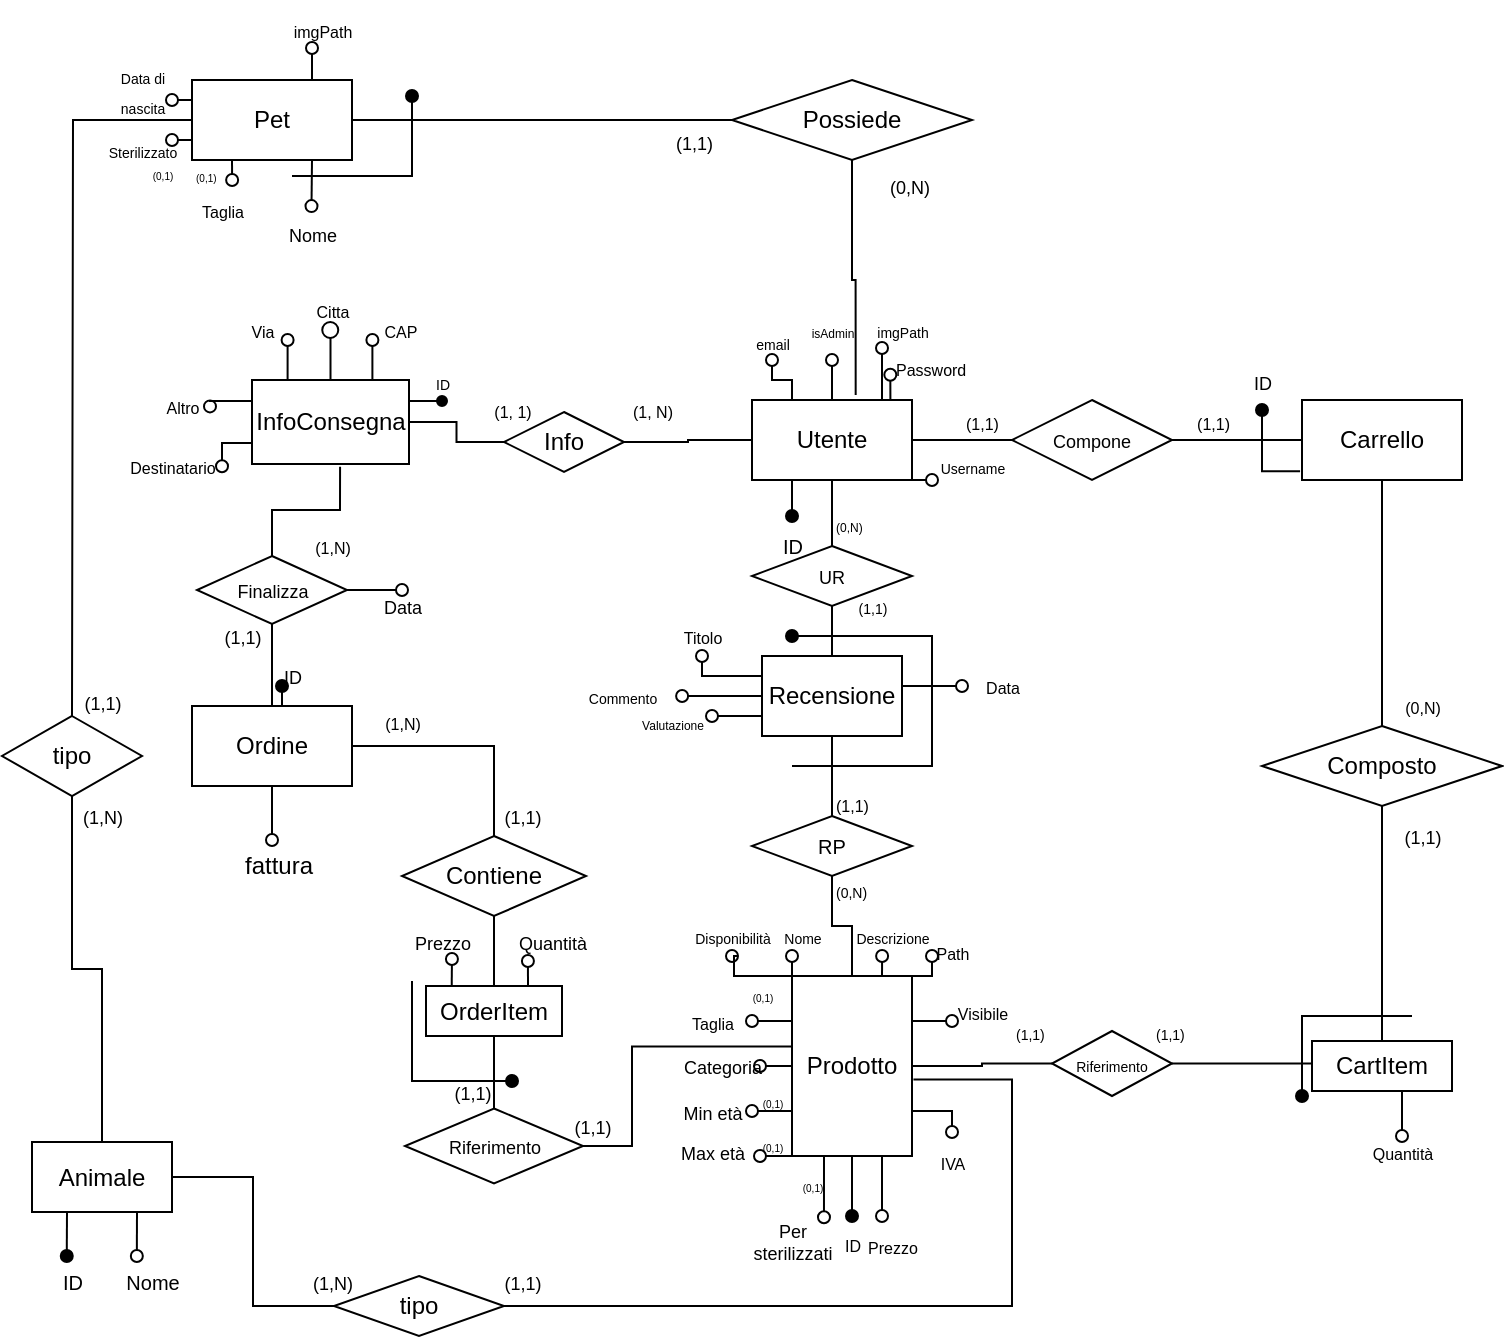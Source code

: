 <mxfile version="24.5.4" type="device">
  <diagram name="Pagina-1" id="nWDw0S2ICuR4OczdVEyi">
    <mxGraphModel dx="819" dy="454" grid="1" gridSize="10" guides="1" tooltips="1" connect="1" arrows="1" fold="1" page="1" pageScale="1" pageWidth="827" pageHeight="1169" math="0" shadow="0">
      <root>
        <mxCell id="0" />
        <mxCell id="1" parent="0" />
        <mxCell id="v8D_jbdJpXpKLo5C9jEz-1" style="edgeStyle=orthogonalEdgeStyle;rounded=0;orthogonalLoop=1;jettySize=auto;html=1;exitX=0.25;exitY=1;exitDx=0;exitDy=0;endArrow=oval;endFill=1;" parent="1" source="LSVWAHJbNo_uzlFZOcrg-1" edge="1">
          <mxGeometry relative="1" as="geometry">
            <mxPoint x="415" y="258" as="targetPoint" />
          </mxGeometry>
        </mxCell>
        <mxCell id="v8D_jbdJpXpKLo5C9jEz-3" style="edgeStyle=orthogonalEdgeStyle;rounded=0;orthogonalLoop=1;jettySize=auto;html=1;exitX=0.75;exitY=0;exitDx=0;exitDy=0;endArrow=oval;endFill=0;entryX=-0.014;entryY=0.578;entryDx=0;entryDy=0;entryPerimeter=0;" parent="1" source="LSVWAHJbNo_uzlFZOcrg-1" edge="1">
          <mxGeometry relative="1" as="geometry">
            <mxPoint x="464.16" y="187.34" as="targetPoint" />
          </mxGeometry>
        </mxCell>
        <mxCell id="v8D_jbdJpXpKLo5C9jEz-8" style="edgeStyle=orthogonalEdgeStyle;rounded=0;orthogonalLoop=1;jettySize=auto;html=1;exitX=0.25;exitY=0;exitDx=0;exitDy=0;endArrow=oval;endFill=0;" parent="1" source="LSVWAHJbNo_uzlFZOcrg-1" target="v8D_jbdJpXpKLo5C9jEz-9" edge="1">
          <mxGeometry relative="1" as="geometry">
            <mxPoint x="415" y="190" as="targetPoint" />
            <Array as="points">
              <mxPoint x="415" y="190" />
              <mxPoint x="405" y="190" />
            </Array>
          </mxGeometry>
        </mxCell>
        <mxCell id="v8D_jbdJpXpKLo5C9jEz-10" style="edgeStyle=orthogonalEdgeStyle;rounded=0;orthogonalLoop=1;jettySize=auto;html=1;exitX=1;exitY=0.75;exitDx=0;exitDy=0;endArrow=oval;endFill=0;" parent="1" source="LSVWAHJbNo_uzlFZOcrg-1" edge="1">
          <mxGeometry relative="1" as="geometry">
            <mxPoint x="485" y="240" as="targetPoint" />
            <Array as="points">
              <mxPoint x="485" y="240" />
              <mxPoint x="485" y="240" />
            </Array>
          </mxGeometry>
        </mxCell>
        <mxCell id="T9DS_cHOEE58H93hngrO-1" style="edgeStyle=orthogonalEdgeStyle;rounded=0;orthogonalLoop=1;jettySize=auto;html=1;endArrow=oval;endFill=0;" parent="1" source="LSVWAHJbNo_uzlFZOcrg-1" edge="1">
          <mxGeometry relative="1" as="geometry">
            <mxPoint x="435" y="180" as="targetPoint" />
          </mxGeometry>
        </mxCell>
        <mxCell id="T9DS_cHOEE58H93hngrO-50" style="edgeStyle=orthogonalEdgeStyle;rounded=0;orthogonalLoop=1;jettySize=auto;html=1;exitX=0.75;exitY=0;exitDx=0;exitDy=0;endArrow=circle;endFill=0;endSize=2;" parent="1" source="LSVWAHJbNo_uzlFZOcrg-1" edge="1">
          <mxGeometry relative="1" as="geometry">
            <mxPoint x="460" y="170" as="targetPoint" />
            <mxPoint x="460" y="180" as="sourcePoint" />
          </mxGeometry>
        </mxCell>
        <mxCell id="Cgu9ZG7k7ZKk-AHkz6hC-9" style="edgeStyle=orthogonalEdgeStyle;rounded=0;orthogonalLoop=1;jettySize=auto;html=1;entryX=0.5;entryY=0;entryDx=0;entryDy=0;endArrow=none;endFill=0;" parent="1" source="LSVWAHJbNo_uzlFZOcrg-1" target="Cgu9ZG7k7ZKk-AHkz6hC-7" edge="1">
          <mxGeometry relative="1" as="geometry" />
        </mxCell>
        <mxCell id="LSVWAHJbNo_uzlFZOcrg-1" value="Utente" style="whiteSpace=wrap;html=1;align=center;" parent="1" vertex="1">
          <mxGeometry x="395" y="200" width="80" height="40" as="geometry" />
        </mxCell>
        <mxCell id="LSVWAHJbNo_uzlFZOcrg-3" value="" style="edgeStyle=orthogonalEdgeStyle;rounded=0;orthogonalLoop=1;jettySize=auto;html=1;endArrow=none;endFill=0;" parent="1" source="LSVWAHJbNo_uzlFZOcrg-2" target="LSVWAHJbNo_uzlFZOcrg-1" edge="1">
          <mxGeometry relative="1" as="geometry" />
        </mxCell>
        <mxCell id="LSVWAHJbNo_uzlFZOcrg-5" value="" style="edgeStyle=orthogonalEdgeStyle;rounded=0;orthogonalLoop=1;jettySize=auto;html=1;endArrow=none;endFill=0;" parent="1" source="LSVWAHJbNo_uzlFZOcrg-2" target="LSVWAHJbNo_uzlFZOcrg-4" edge="1">
          <mxGeometry relative="1" as="geometry" />
        </mxCell>
        <mxCell id="LSVWAHJbNo_uzlFZOcrg-2" value="&lt;font style=&quot;font-size: 9px;&quot;&gt;Compone&lt;/font&gt;" style="shape=rhombus;perimeter=rhombusPerimeter;whiteSpace=wrap;html=1;align=center;" parent="1" vertex="1">
          <mxGeometry x="525" y="200" width="80" height="40" as="geometry" />
        </mxCell>
        <mxCell id="v8D_jbdJpXpKLo5C9jEz-53" style="edgeStyle=orthogonalEdgeStyle;rounded=0;orthogonalLoop=1;jettySize=auto;html=1;endArrow=oval;endFill=1;exitX=-0.012;exitY=0.89;exitDx=0;exitDy=0;exitPerimeter=0;" parent="1" source="LSVWAHJbNo_uzlFZOcrg-4" edge="1">
          <mxGeometry relative="1" as="geometry">
            <mxPoint x="650" y="205" as="targetPoint" />
            <mxPoint x="650" y="235" as="sourcePoint" />
          </mxGeometry>
        </mxCell>
        <mxCell id="LSVWAHJbNo_uzlFZOcrg-4" value="Carrello" style="whiteSpace=wrap;html=1;align=center;" parent="1" vertex="1">
          <mxGeometry x="670" y="200" width="80" height="40" as="geometry" />
        </mxCell>
        <mxCell id="LSVWAHJbNo_uzlFZOcrg-15" value="" style="edgeStyle=orthogonalEdgeStyle;rounded=0;orthogonalLoop=1;jettySize=auto;html=1;endArrow=none;endFill=0;" parent="1" source="LSVWAHJbNo_uzlFZOcrg-12" target="LSVWAHJbNo_uzlFZOcrg-13" edge="1">
          <mxGeometry relative="1" as="geometry" />
        </mxCell>
        <mxCell id="v8D_jbdJpXpKLo5C9jEz-12" style="edgeStyle=orthogonalEdgeStyle;rounded=0;orthogonalLoop=1;jettySize=auto;html=1;exitX=0.75;exitY=1;exitDx=0;exitDy=0;endArrow=oval;endFill=0;entryX=0.495;entryY=0.035;entryDx=0;entryDy=0;entryPerimeter=0;" parent="1" source="LSVWAHJbNo_uzlFZOcrg-12" target="v8D_jbdJpXpKLo5C9jEz-13" edge="1">
          <mxGeometry relative="1" as="geometry">
            <mxPoint x="175.077" y="220.0" as="targetPoint" />
          </mxGeometry>
        </mxCell>
        <mxCell id="v8D_jbdJpXpKLo5C9jEz-16" style="edgeStyle=orthogonalEdgeStyle;rounded=0;orthogonalLoop=1;jettySize=auto;html=1;exitX=0.25;exitY=1;exitDx=0;exitDy=0;endArrow=oval;endFill=0;" parent="1" source="LSVWAHJbNo_uzlFZOcrg-12" edge="1">
          <mxGeometry relative="1" as="geometry">
            <mxPoint x="135.065" y="90" as="targetPoint" />
          </mxGeometry>
        </mxCell>
        <mxCell id="v8D_jbdJpXpKLo5C9jEz-32" style="edgeStyle=orthogonalEdgeStyle;rounded=0;orthogonalLoop=1;jettySize=auto;html=1;exitX=0;exitY=0.25;exitDx=0;exitDy=0;endArrow=oval;endFill=0;" parent="1" source="LSVWAHJbNo_uzlFZOcrg-12" edge="1">
          <mxGeometry relative="1" as="geometry">
            <mxPoint x="105" y="50.077" as="targetPoint" />
          </mxGeometry>
        </mxCell>
        <mxCell id="v8D_jbdJpXpKLo5C9jEz-34" style="edgeStyle=orthogonalEdgeStyle;rounded=0;orthogonalLoop=1;jettySize=auto;html=1;exitX=0;exitY=0.75;exitDx=0;exitDy=0;endArrow=oval;endFill=0;" parent="1" source="LSVWAHJbNo_uzlFZOcrg-12" edge="1">
          <mxGeometry relative="1" as="geometry">
            <mxPoint x="105" y="70.077" as="targetPoint" />
          </mxGeometry>
        </mxCell>
        <mxCell id="T9DS_cHOEE58H93hngrO-48" style="edgeStyle=orthogonalEdgeStyle;rounded=0;orthogonalLoop=1;jettySize=auto;html=1;exitX=0.75;exitY=0;exitDx=0;exitDy=0;endArrow=circle;endFill=0;endSize=2;" parent="1" source="LSVWAHJbNo_uzlFZOcrg-12" edge="1">
          <mxGeometry relative="1" as="geometry">
            <mxPoint x="175" y="20" as="targetPoint" />
          </mxGeometry>
        </mxCell>
        <mxCell id="x-2FUSIgI486Elk6Vbch-6" style="edgeStyle=orthogonalEdgeStyle;rounded=0;orthogonalLoop=1;jettySize=auto;html=1;endArrow=none;endFill=0;" parent="1" source="LSVWAHJbNo_uzlFZOcrg-12" edge="1">
          <mxGeometry relative="1" as="geometry">
            <mxPoint x="55" y="358" as="targetPoint" />
          </mxGeometry>
        </mxCell>
        <mxCell id="LSVWAHJbNo_uzlFZOcrg-12" value="Pet" style="whiteSpace=wrap;html=1;align=center;" parent="1" vertex="1">
          <mxGeometry x="115" y="40" width="80" height="40" as="geometry" />
        </mxCell>
        <mxCell id="LSVWAHJbNo_uzlFZOcrg-13" value="Possiede" style="shape=rhombus;perimeter=rhombusPerimeter;whiteSpace=wrap;html=1;align=center;" parent="1" vertex="1">
          <mxGeometry x="385" y="40" width="120" height="40" as="geometry" />
        </mxCell>
        <mxCell id="BllFOEnSqAIYLHdjcKKW-4" style="edgeStyle=orthogonalEdgeStyle;rounded=0;orthogonalLoop=1;jettySize=auto;html=1;exitX=0;exitY=0.25;exitDx=0;exitDy=0;endArrow=oval;endFill=0;" parent="1" source="Cgu9ZG7k7ZKk-AHkz6hC-1" edge="1">
          <mxGeometry relative="1" as="geometry">
            <mxPoint x="370" y="328" as="targetPoint" />
            <mxPoint x="400" y="348" as="sourcePoint" />
          </mxGeometry>
        </mxCell>
        <mxCell id="BllFOEnSqAIYLHdjcKKW-6" style="edgeStyle=orthogonalEdgeStyle;rounded=0;orthogonalLoop=1;jettySize=auto;html=1;exitX=0;exitY=0.5;exitDx=0;exitDy=0;endArrow=oval;endFill=0;entryX=1.001;entryY=0.5;entryDx=0;entryDy=0;entryPerimeter=0;" parent="1" source="Cgu9ZG7k7ZKk-AHkz6hC-1" target="BllFOEnSqAIYLHdjcKKW-7" edge="1">
          <mxGeometry relative="1" as="geometry">
            <mxPoint x="375" y="348" as="targetPoint" />
            <mxPoint x="375" y="428" as="sourcePoint" />
            <Array as="points" />
          </mxGeometry>
        </mxCell>
        <mxCell id="LSVWAHJbNo_uzlFZOcrg-21" value="" style="edgeStyle=orthogonalEdgeStyle;rounded=0;orthogonalLoop=1;jettySize=auto;html=1;endArrow=none;endFill=0;entryX=0.5;entryY=1;entryDx=0;entryDy=0;" parent="1" source="LSVWAHJbNo_uzlFZOcrg-20" target="Cgu9ZG7k7ZKk-AHkz6hC-4" edge="1">
          <mxGeometry relative="1" as="geometry">
            <mxPoint x="435" y="448" as="targetPoint" />
          </mxGeometry>
        </mxCell>
        <mxCell id="v8D_jbdJpXpKLo5C9jEz-19" style="edgeStyle=orthogonalEdgeStyle;rounded=0;orthogonalLoop=1;jettySize=auto;html=1;exitX=0.5;exitY=1;exitDx=0;exitDy=0;endArrow=oval;endFill=1;" parent="1" source="LSVWAHJbNo_uzlFZOcrg-20" edge="1">
          <mxGeometry relative="1" as="geometry">
            <mxPoint x="445" y="608" as="targetPoint" />
            <Array as="points" />
          </mxGeometry>
        </mxCell>
        <mxCell id="v8D_jbdJpXpKLo5C9jEz-21" style="edgeStyle=orthogonalEdgeStyle;rounded=0;orthogonalLoop=1;jettySize=auto;html=1;exitX=0.25;exitY=0;exitDx=0;exitDy=0;endArrow=oval;endFill=0;" parent="1" source="LSVWAHJbNo_uzlFZOcrg-20" edge="1">
          <mxGeometry relative="1" as="geometry">
            <mxPoint x="415" y="478" as="targetPoint" />
          </mxGeometry>
        </mxCell>
        <mxCell id="v8D_jbdJpXpKLo5C9jEz-23" style="edgeStyle=orthogonalEdgeStyle;rounded=0;orthogonalLoop=1;jettySize=auto;html=1;exitX=0;exitY=0.25;exitDx=0;exitDy=0;endArrow=oval;endFill=0;" parent="1" source="LSVWAHJbNo_uzlFZOcrg-20" edge="1">
          <mxGeometry relative="1" as="geometry">
            <mxPoint x="385" y="478" as="targetPoint" />
            <Array as="points">
              <mxPoint x="415" y="488" />
              <mxPoint x="386" y="488" />
              <mxPoint x="386" y="478" />
            </Array>
          </mxGeometry>
        </mxCell>
        <mxCell id="v8D_jbdJpXpKLo5C9jEz-50" style="edgeStyle=orthogonalEdgeStyle;rounded=0;orthogonalLoop=1;jettySize=auto;html=1;exitX=0.75;exitY=1;exitDx=0;exitDy=0;endArrow=oval;endFill=0;" parent="1" source="LSVWAHJbNo_uzlFZOcrg-20" edge="1">
          <mxGeometry relative="1" as="geometry">
            <mxPoint x="460" y="608" as="targetPoint" />
          </mxGeometry>
        </mxCell>
        <mxCell id="-EXne8myIF6QadxSK3d--1" style="edgeStyle=orthogonalEdgeStyle;rounded=0;orthogonalLoop=1;jettySize=auto;html=1;exitX=1;exitY=0.75;exitDx=0;exitDy=0;endArrow=oval;endFill=0;" parent="1" source="LSVWAHJbNo_uzlFZOcrg-20" target="-EXne8myIF6QadxSK3d--2" edge="1">
          <mxGeometry relative="1" as="geometry">
            <mxPoint x="495" y="528" as="targetPoint" />
          </mxGeometry>
        </mxCell>
        <mxCell id="BllFOEnSqAIYLHdjcKKW-1" style="edgeStyle=orthogonalEdgeStyle;rounded=0;orthogonalLoop=1;jettySize=auto;html=1;exitX=1;exitY=0;exitDx=0;exitDy=0;endArrow=oval;endFill=0;" parent="1" source="LSVWAHJbNo_uzlFZOcrg-20" edge="1">
          <mxGeometry relative="1" as="geometry">
            <mxPoint x="485" y="478" as="targetPoint" />
          </mxGeometry>
        </mxCell>
        <mxCell id="T9DS_cHOEE58H93hngrO-6" style="edgeStyle=orthogonalEdgeStyle;rounded=0;orthogonalLoop=1;jettySize=auto;html=1;exitX=0;exitY=0.5;exitDx=0;exitDy=0;endArrow=circle;endFill=0;endSize=2;" parent="1" source="LSVWAHJbNo_uzlFZOcrg-20" edge="1">
          <mxGeometry relative="1" as="geometry">
            <mxPoint x="395" y="533" as="targetPoint" />
          </mxGeometry>
        </mxCell>
        <mxCell id="T9DS_cHOEE58H93hngrO-21" style="edgeStyle=orthogonalEdgeStyle;rounded=0;orthogonalLoop=1;jettySize=auto;html=1;exitX=0;exitY=0.25;exitDx=0;exitDy=0;endArrow=oval;endFill=0;" parent="1" source="LSVWAHJbNo_uzlFZOcrg-20" edge="1">
          <mxGeometry relative="1" as="geometry">
            <mxPoint x="395" y="510.667" as="targetPoint" />
          </mxGeometry>
        </mxCell>
        <mxCell id="T9DS_cHOEE58H93hngrO-27" style="edgeStyle=orthogonalEdgeStyle;rounded=0;orthogonalLoop=1;jettySize=auto;html=1;exitX=0;exitY=0.75;exitDx=0;exitDy=0;endArrow=oval;endFill=0;" parent="1" source="LSVWAHJbNo_uzlFZOcrg-20" edge="1">
          <mxGeometry relative="1" as="geometry">
            <mxPoint x="395" y="555.667" as="targetPoint" />
          </mxGeometry>
        </mxCell>
        <mxCell id="T9DS_cHOEE58H93hngrO-29" style="edgeStyle=orthogonalEdgeStyle;rounded=0;orthogonalLoop=1;jettySize=auto;html=1;exitX=0;exitY=0.75;exitDx=0;exitDy=0;endArrow=circle;endFill=0;endSize=2;" parent="1" source="LSVWAHJbNo_uzlFZOcrg-20" edge="1">
          <mxGeometry relative="1" as="geometry">
            <mxPoint x="395" y="578" as="targetPoint" />
            <Array as="points">
              <mxPoint x="415" y="578" />
            </Array>
          </mxGeometry>
        </mxCell>
        <mxCell id="T9DS_cHOEE58H93hngrO-35" style="edgeStyle=orthogonalEdgeStyle;rounded=0;orthogonalLoop=1;jettySize=auto;html=1;exitX=1;exitY=0.5;exitDx=0;exitDy=0;endArrow=none;endFill=0;entryX=0;entryY=0.5;entryDx=0;entryDy=0;" parent="1" source="LSVWAHJbNo_uzlFZOcrg-20" target="T9DS_cHOEE58H93hngrO-36" edge="1">
          <mxGeometry relative="1" as="geometry">
            <mxPoint x="505" y="532.81" as="targetPoint" />
            <Array as="points" />
          </mxGeometry>
        </mxCell>
        <mxCell id="OafXDqewEPgiEgUnOMYC-1" style="edgeStyle=orthogonalEdgeStyle;rounded=0;orthogonalLoop=1;jettySize=auto;html=1;exitX=1;exitY=0.25;exitDx=0;exitDy=0;endArrow=oval;endFill=0;" parent="1" source="LSVWAHJbNo_uzlFZOcrg-20" edge="1">
          <mxGeometry relative="1" as="geometry">
            <mxPoint x="495" y="510.571" as="targetPoint" />
          </mxGeometry>
        </mxCell>
        <mxCell id="OafXDqewEPgiEgUnOMYC-3" style="edgeStyle=orthogonalEdgeStyle;rounded=0;orthogonalLoop=1;jettySize=auto;html=1;exitX=0.75;exitY=0;exitDx=0;exitDy=0;endArrow=oval;endFill=0;" parent="1" source="LSVWAHJbNo_uzlFZOcrg-20" edge="1">
          <mxGeometry relative="1" as="geometry">
            <mxPoint x="460.056" y="478" as="targetPoint" />
          </mxGeometry>
        </mxCell>
        <mxCell id="LSVWAHJbNo_uzlFZOcrg-20" value="Prodotto" style="whiteSpace=wrap;html=1;align=center;" parent="1" vertex="1">
          <mxGeometry x="415" y="488" width="60" height="90" as="geometry" />
        </mxCell>
        <mxCell id="LSVWAHJbNo_uzlFZOcrg-26" value="" style="edgeStyle=orthogonalEdgeStyle;rounded=0;orthogonalLoop=1;jettySize=auto;html=1;endArrow=none;endFill=0;" parent="1" source="LSVWAHJbNo_uzlFZOcrg-24" target="LSVWAHJbNo_uzlFZOcrg-4" edge="1">
          <mxGeometry relative="1" as="geometry" />
        </mxCell>
        <mxCell id="LSVWAHJbNo_uzlFZOcrg-24" value="Composto" style="shape=rhombus;perimeter=rhombusPerimeter;whiteSpace=wrap;html=1;align=center;" parent="1" vertex="1">
          <mxGeometry x="650" y="363" width="120" height="40" as="geometry" />
        </mxCell>
        <mxCell id="Cgu9ZG7k7ZKk-AHkz6hC-41" style="edgeStyle=orthogonalEdgeStyle;rounded=0;orthogonalLoop=1;jettySize=auto;html=1;exitX=1;exitY=0.5;exitDx=0;exitDy=0;endArrow=oval;endFill=0;" parent="1" source="LSVWAHJbNo_uzlFZOcrg-33" edge="1">
          <mxGeometry relative="1" as="geometry">
            <mxPoint x="220" y="295" as="targetPoint" />
          </mxGeometry>
        </mxCell>
        <mxCell id="LSVWAHJbNo_uzlFZOcrg-33" value="&lt;font style=&quot;font-size: 9px;&quot;&gt;Finalizza&lt;/font&gt;" style="shape=rhombus;perimeter=rhombusPerimeter;whiteSpace=wrap;html=1;align=center;" parent="1" vertex="1">
          <mxGeometry x="117.5" y="278" width="75" height="34" as="geometry" />
        </mxCell>
        <mxCell id="LSVWAHJbNo_uzlFZOcrg-36" value="" style="edgeStyle=orthogonalEdgeStyle;rounded=0;orthogonalLoop=1;jettySize=auto;html=1;endArrow=none;endFill=0;exitX=0.5;exitY=0;exitDx=0;exitDy=0;entryX=0.5;entryY=1;entryDx=0;entryDy=0;" parent="1" source="LSVWAHJbNo_uzlFZOcrg-35" target="LSVWAHJbNo_uzlFZOcrg-33" edge="1">
          <mxGeometry relative="1" as="geometry">
            <mxPoint x="435" y="591" as="sourcePoint" />
          </mxGeometry>
        </mxCell>
        <mxCell id="v8D_jbdJpXpKLo5C9jEz-56" style="edgeStyle=orthogonalEdgeStyle;rounded=0;orthogonalLoop=1;jettySize=auto;html=1;exitX=0.75;exitY=0;exitDx=0;exitDy=0;endArrow=oval;endFill=1;" parent="1" source="LSVWAHJbNo_uzlFZOcrg-35" edge="1">
          <mxGeometry relative="1" as="geometry">
            <mxPoint x="160" y="343" as="targetPoint" />
          </mxGeometry>
        </mxCell>
        <mxCell id="Cgu9ZG7k7ZKk-AHkz6hC-30" style="edgeStyle=orthogonalEdgeStyle;rounded=0;orthogonalLoop=1;jettySize=auto;html=1;exitX=1;exitY=0.5;exitDx=0;exitDy=0;entryX=0.5;entryY=0;entryDx=0;entryDy=0;endArrow=none;endFill=0;" parent="1" source="LSVWAHJbNo_uzlFZOcrg-35" target="LSVWAHJbNo_uzlFZOcrg-72" edge="1">
          <mxGeometry relative="1" as="geometry" />
        </mxCell>
        <mxCell id="SlRHfQLlN7Ac59IzPPvb-28" style="edgeStyle=orthogonalEdgeStyle;rounded=0;orthogonalLoop=1;jettySize=auto;html=1;endArrow=oval;endFill=0;" edge="1" parent="1" source="LSVWAHJbNo_uzlFZOcrg-35">
          <mxGeometry relative="1" as="geometry">
            <mxPoint x="155" y="420" as="targetPoint" />
          </mxGeometry>
        </mxCell>
        <mxCell id="LSVWAHJbNo_uzlFZOcrg-35" value="Ordine" style="whiteSpace=wrap;html=1;align=center;" parent="1" vertex="1">
          <mxGeometry x="115" y="353" width="80" height="40" as="geometry" />
        </mxCell>
        <mxCell id="LSVWAHJbNo_uzlFZOcrg-55" value="&lt;font style=&quot;font-size: 9px;&quot;&gt;(0,N)&lt;/font&gt;" style="text;html=1;align=right;verticalAlign=bottom;resizable=0;points=[];autosize=1;strokeColor=none;fillColor=none;" parent="1" vertex="1">
          <mxGeometry x="445" y="72" width="40" height="30" as="geometry" />
        </mxCell>
        <mxCell id="LSVWAHJbNo_uzlFZOcrg-56" value="&lt;font style=&quot;font-size: 9px;&quot;&gt;(1,1)&lt;/font&gt;" style="text;html=1;align=left;verticalAlign=bottom;resizable=0;points=[];autosize=1;strokeColor=none;fillColor=none;" parent="1" vertex="1">
          <mxGeometry x="355" y="50" width="40" height="30" as="geometry" />
        </mxCell>
        <mxCell id="LSVWAHJbNo_uzlFZOcrg-61" value="&lt;font style=&quot;font-size: 8px;&quot;&gt;(1,1)&lt;/font&gt;" style="text;html=1;align=left;verticalAlign=bottom;resizable=0;points=[];autosize=1;strokeColor=none;fillColor=none;" parent="1" vertex="1">
          <mxGeometry x="500" y="190" width="40" height="30" as="geometry" />
        </mxCell>
        <mxCell id="LSVWAHJbNo_uzlFZOcrg-62" value="&lt;font style=&quot;font-size: 8px;&quot;&gt;(1,1)&lt;/font&gt;" style="text;html=1;align=right;verticalAlign=bottom;resizable=0;points=[];autosize=1;strokeColor=none;fillColor=none;" parent="1" vertex="1">
          <mxGeometry x="595" y="190" width="40" height="30" as="geometry" />
        </mxCell>
        <mxCell id="LSVWAHJbNo_uzlFZOcrg-65" value="&lt;font style=&quot;font-size: 8px;&quot;&gt;(1,1)&lt;br&gt;&lt;/font&gt;" style="text;html=1;align=left;verticalAlign=top;resizable=0;points=[];autosize=1;strokeColor=none;fillColor=none;" parent="1" vertex="1">
          <mxGeometry x="435" y="388" width="40" height="30" as="geometry" />
        </mxCell>
        <mxCell id="LSVWAHJbNo_uzlFZOcrg-66" value="(0,N)" style="text;html=1;align=left;verticalAlign=bottom;resizable=0;points=[];autosize=1;strokeColor=none;fillColor=none;fontSize=7;" parent="1" vertex="1">
          <mxGeometry x="435" y="433" width="40" height="20" as="geometry" />
        </mxCell>
        <mxCell id="Cgu9ZG7k7ZKk-AHkz6hC-53" value="" style="edgeStyle=orthogonalEdgeStyle;rounded=0;orthogonalLoop=1;jettySize=auto;html=1;endArrow=none;endFill=0;" parent="1" source="LSVWAHJbNo_uzlFZOcrg-72" target="Cgu9ZG7k7ZKk-AHkz6hC-52" edge="1">
          <mxGeometry relative="1" as="geometry" />
        </mxCell>
        <mxCell id="LSVWAHJbNo_uzlFZOcrg-72" value="Contiene" style="shape=rhombus;perimeter=rhombusPerimeter;whiteSpace=wrap;html=1;align=center;" parent="1" vertex="1">
          <mxGeometry x="220" y="418" width="92" height="40" as="geometry" />
        </mxCell>
        <mxCell id="v8D_jbdJpXpKLo5C9jEz-2" value="&lt;font style=&quot;font-size: 10px;&quot;&gt;ID&lt;/font&gt;" style="text;html=1;align=center;verticalAlign=middle;resizable=0;points=[];autosize=1;strokeColor=none;fillColor=none;" parent="1" vertex="1">
          <mxGeometry x="400" y="258" width="30" height="30" as="geometry" />
        </mxCell>
        <mxCell id="v8D_jbdJpXpKLo5C9jEz-4" value="&lt;div&gt;&lt;font style=&quot;font-size: 7px;&quot;&gt;Username&lt;/font&gt;&lt;/div&gt;" style="text;html=1;align=center;verticalAlign=middle;resizable=0;points=[];autosize=1;strokeColor=none;fillColor=none;" parent="1" vertex="1">
          <mxGeometry x="475" y="218" width="60" height="30" as="geometry" />
        </mxCell>
        <mxCell id="v8D_jbdJpXpKLo5C9jEz-9" value="&lt;font style=&quot;font-size: 7px;&quot;&gt;email&lt;/font&gt;" style="text;html=1;align=center;verticalAlign=bottom;resizable=0;points=[];autosize=1;strokeColor=none;fillColor=none;" parent="1" vertex="1">
          <mxGeometry x="385" y="150" width="40" height="30" as="geometry" />
        </mxCell>
        <mxCell id="v8D_jbdJpXpKLo5C9jEz-11" value="&lt;font style=&quot;font-size: 8px;&quot;&gt;Password&lt;/font&gt;" style="text;html=1;align=left;verticalAlign=top;resizable=0;points=[];autosize=1;strokeColor=none;fillColor=none;" parent="1" vertex="1">
          <mxGeometry x="465" y="170" width="60" height="30" as="geometry" />
        </mxCell>
        <mxCell id="v8D_jbdJpXpKLo5C9jEz-13" value="&lt;font style=&quot;font-size: 9px;&quot;&gt;Nome&lt;/font&gt;" style="text;html=1;align=center;verticalAlign=middle;resizable=0;points=[];autosize=1;strokeColor=none;fillColor=none;" parent="1" vertex="1">
          <mxGeometry x="150" y="102" width="50" height="30" as="geometry" />
        </mxCell>
        <mxCell id="v8D_jbdJpXpKLo5C9jEz-17" value="&lt;font style=&quot;font-size: 8px;&quot;&gt;Taglia&lt;/font&gt;" style="text;html=1;align=center;verticalAlign=middle;resizable=0;points=[];autosize=1;strokeColor=none;fillColor=none;" parent="1" vertex="1">
          <mxGeometry x="110" y="90" width="40" height="30" as="geometry" />
        </mxCell>
        <mxCell id="v8D_jbdJpXpKLo5C9jEz-18" value="&lt;font style=&quot;font-size: 5px;&quot;&gt;(0,1)&lt;br&gt;&lt;/font&gt;" style="text;html=1;align=left;verticalAlign=middle;resizable=0;points=[];autosize=1;strokeColor=none;fillColor=none;" parent="1" vertex="1">
          <mxGeometry x="115" y="72" width="30" height="30" as="geometry" />
        </mxCell>
        <mxCell id="v8D_jbdJpXpKLo5C9jEz-20" value="&lt;font style=&quot;font-size: 8px;&quot;&gt;ID&lt;/font&gt;" style="text;html=1;align=center;verticalAlign=top;resizable=0;points=[];autosize=1;strokeColor=none;fillColor=none;" parent="1" vertex="1">
          <mxGeometry x="430" y="608" width="30" height="30" as="geometry" />
        </mxCell>
        <mxCell id="v8D_jbdJpXpKLo5C9jEz-22" value="&lt;font style=&quot;font-size: 7px;&quot;&gt;Nome&lt;/font&gt;" style="text;html=1;align=center;verticalAlign=middle;resizable=0;points=[];autosize=1;strokeColor=none;fillColor=none;" parent="1" vertex="1">
          <mxGeometry x="400" y="453" width="40" height="30" as="geometry" />
        </mxCell>
        <mxCell id="v8D_jbdJpXpKLo5C9jEz-24" value="&lt;font style=&quot;font-size: 7px;&quot;&gt;Disponibilità&lt;/font&gt;" style="text;html=1;align=center;verticalAlign=middle;resizable=0;points=[];autosize=1;strokeColor=none;fillColor=none;" parent="1" vertex="1">
          <mxGeometry x="355" y="453" width="60" height="30" as="geometry" />
        </mxCell>
        <mxCell id="v8D_jbdJpXpKLo5C9jEz-33" value="&lt;blockquote&gt;&lt;div align=&quot;justify&quot;&gt;&lt;font style=&quot;font-size: 7px;&quot;&gt;Data di&lt;/font&gt;&lt;br&gt;&lt;font style=&quot;font-size: 7px;&quot;&gt;nascita&lt;/font&gt;&lt;br&gt;&lt;/div&gt;&lt;/blockquote&gt;" style="text;html=1;align=center;verticalAlign=middle;resizable=0;points=[];autosize=1;strokeColor=none;fillColor=none;" parent="1" vertex="1">
          <mxGeometry x="25" y="10" width="130" height="70" as="geometry" />
        </mxCell>
        <mxCell id="v8D_jbdJpXpKLo5C9jEz-39" value="&lt;font style=&quot;font-size: 7px;&quot;&gt;Sterilizzato&lt;/font&gt;" style="text;html=1;align=center;verticalAlign=middle;resizable=0;points=[];autosize=1;strokeColor=none;fillColor=none;" parent="1" vertex="1">
          <mxGeometry x="60" y="60" width="60" height="30" as="geometry" />
        </mxCell>
        <mxCell id="v8D_jbdJpXpKLo5C9jEz-40" value="&lt;font style=&quot;font-size: 5px;&quot;&gt;(0,1)&lt;/font&gt;" style="text;html=1;align=center;verticalAlign=top;resizable=0;points=[];autosize=1;strokeColor=none;fillColor=none;horizontal=1;" parent="1" vertex="1">
          <mxGeometry x="85" y="72" width="30" height="30" as="geometry" />
        </mxCell>
        <mxCell id="v8D_jbdJpXpKLo5C9jEz-51" value="&lt;font style=&quot;font-size: 8px;&quot;&gt;Prezzo&lt;/font&gt;" style="text;html=1;align=center;verticalAlign=middle;resizable=0;points=[];autosize=1;strokeColor=none;fillColor=none;" parent="1" vertex="1">
          <mxGeometry x="440" y="608" width="50" height="30" as="geometry" />
        </mxCell>
        <mxCell id="v8D_jbdJpXpKLo5C9jEz-55" value="&lt;font style=&quot;font-size: 9px;&quot;&gt;Data&lt;/font&gt;" style="text;html=1;align=center;verticalAlign=middle;resizable=0;points=[];autosize=1;strokeColor=none;fillColor=none;" parent="1" vertex="1">
          <mxGeometry x="200" y="288" width="40" height="30" as="geometry" />
        </mxCell>
        <mxCell id="v8D_jbdJpXpKLo5C9jEz-57" value="&lt;font style=&quot;font-size: 9px;&quot;&gt;ID&lt;/font&gt;" style="text;html=1;align=center;verticalAlign=middle;resizable=0;points=[];autosize=1;strokeColor=none;fillColor=none;" parent="1" vertex="1">
          <mxGeometry x="150" y="323" width="30" height="30" as="geometry" />
        </mxCell>
        <mxCell id="-EXne8myIF6QadxSK3d--2" value="&lt;font style=&quot;font-size: 8px;&quot;&gt;IVA&lt;/font&gt;" style="text;html=1;align=center;verticalAlign=middle;resizable=0;points=[];autosize=1;strokeColor=none;fillColor=none;" parent="1" vertex="1">
          <mxGeometry x="475" y="566" width="40" height="30" as="geometry" />
        </mxCell>
        <mxCell id="BllFOEnSqAIYLHdjcKKW-2" value="&lt;font style=&quot;font-size: 8px;&quot;&gt;Path&lt;/font&gt;" style="text;html=1;align=center;verticalAlign=middle;resizable=0;points=[];autosize=1;strokeColor=none;fillColor=none;" parent="1" vertex="1">
          <mxGeometry x="475" y="460.5" width="40" height="30" as="geometry" />
        </mxCell>
        <mxCell id="BllFOEnSqAIYLHdjcKKW-5" value="&lt;font style=&quot;font-size: 8px;&quot;&gt;Titolo&lt;/font&gt;" style="text;html=1;align=center;verticalAlign=middle;resizable=0;points=[];autosize=1;strokeColor=none;fillColor=none;" parent="1" vertex="1">
          <mxGeometry x="350" y="303" width="40" height="30" as="geometry" />
        </mxCell>
        <mxCell id="BllFOEnSqAIYLHdjcKKW-7" value="&lt;font style=&quot;font-size: 7px;&quot;&gt;Commento&lt;/font&gt;" style="text;html=1;align=center;verticalAlign=middle;resizable=0;points=[];autosize=1;strokeColor=none;fillColor=none;" parent="1" vertex="1">
          <mxGeometry x="300" y="333" width="60" height="30" as="geometry" />
        </mxCell>
        <mxCell id="BllFOEnSqAIYLHdjcKKW-9" value="&lt;font style=&quot;font-size: 8px;&quot;&gt;Data&lt;br&gt;&lt;/font&gt;" style="text;html=1;align=center;verticalAlign=middle;resizable=0;points=[];autosize=1;strokeColor=none;fillColor=none;" parent="1" vertex="1">
          <mxGeometry x="500" y="328" width="40" height="30" as="geometry" />
        </mxCell>
        <mxCell id="BllFOEnSqAIYLHdjcKKW-11" value="&lt;font style=&quot;font-size: 6px;&quot;&gt;Valutazione&lt;/font&gt;" style="text;html=1;align=center;verticalAlign=middle;resizable=0;points=[];autosize=1;strokeColor=none;fillColor=none;" parent="1" vertex="1">
          <mxGeometry x="330" y="346" width="50" height="30" as="geometry" />
        </mxCell>
        <mxCell id="T9DS_cHOEE58H93hngrO-2" value="&lt;font style=&quot;font-size: 6px;&quot;&gt;isAdmin&lt;/font&gt;" style="text;html=1;align=center;verticalAlign=middle;resizable=0;points=[];autosize=1;strokeColor=none;fillColor=none;" parent="1" vertex="1">
          <mxGeometry x="415" y="150" width="40" height="30" as="geometry" />
        </mxCell>
        <mxCell id="T9DS_cHOEE58H93hngrO-4" value="&lt;font style=&quot;font-size: 9px;&quot;&gt;Categoria&lt;/font&gt;" style="text;html=1;align=center;verticalAlign=middle;resizable=0;points=[];autosize=1;strokeColor=none;fillColor=none;" parent="1" vertex="1">
          <mxGeometry x="350" y="518" width="60" height="30" as="geometry" />
        </mxCell>
        <mxCell id="T9DS_cHOEE58H93hngrO-22" value="&lt;font style=&quot;font-size: 8px;&quot;&gt;Taglia&lt;/font&gt;" style="text;html=1;align=center;verticalAlign=middle;resizable=0;points=[];autosize=1;strokeColor=none;fillColor=none;" parent="1" vertex="1">
          <mxGeometry x="355" y="496" width="40" height="30" as="geometry" />
        </mxCell>
        <mxCell id="T9DS_cHOEE58H93hngrO-25" style="edgeStyle=orthogonalEdgeStyle;rounded=0;orthogonalLoop=1;jettySize=auto;html=1;exitX=0.25;exitY=1;exitDx=0;exitDy=0;entryX=0.033;entryY=0.022;entryDx=0;entryDy=0;entryPerimeter=0;endArrow=oval;endFill=0;" parent="1" source="LSVWAHJbNo_uzlFZOcrg-20" target="v8D_jbdJpXpKLo5C9jEz-20" edge="1">
          <mxGeometry relative="1" as="geometry" />
        </mxCell>
        <mxCell id="T9DS_cHOEE58H93hngrO-26" value="&lt;div style=&quot;font-size: 9px;&quot;&gt;&lt;font style=&quot;font-size: 9px;&quot;&gt;Per&lt;/font&gt;&lt;/div&gt;&lt;div style=&quot;font-size: 9px;&quot;&gt;&lt;font style=&quot;font-size: 9px;&quot;&gt;&lt;font style=&quot;font-size: 9px;&quot;&gt;sterilizzati&lt;/font&gt;&lt;font style=&quot;font-size: 9px;&quot;&gt;&lt;br&gt;&lt;/font&gt;&lt;/font&gt;&lt;/div&gt;" style="text;html=1;align=center;verticalAlign=middle;resizable=0;points=[];autosize=1;strokeColor=none;fillColor=none;" parent="1" vertex="1">
          <mxGeometry x="385" y="601" width="60" height="40" as="geometry" />
        </mxCell>
        <mxCell id="T9DS_cHOEE58H93hngrO-28" value="&lt;font style=&quot;font-size: 9px;&quot;&gt;Min età&lt;br&gt;&lt;/font&gt;" style="text;html=1;align=center;verticalAlign=middle;resizable=0;points=[];autosize=1;strokeColor=none;fillColor=none;" parent="1" vertex="1">
          <mxGeometry x="350" y="541" width="50" height="30" as="geometry" />
        </mxCell>
        <mxCell id="T9DS_cHOEE58H93hngrO-30" value="&lt;font style=&quot;font-size: 9px;&quot;&gt;Max età&lt;br&gt;&lt;/font&gt;" style="text;html=1;align=center;verticalAlign=middle;resizable=0;points=[];autosize=1;strokeColor=none;fillColor=none;" parent="1" vertex="1">
          <mxGeometry x="345" y="561" width="60" height="30" as="geometry" />
        </mxCell>
        <mxCell id="T9DS_cHOEE58H93hngrO-31" value="&lt;font style=&quot;font-size: 5px;&quot;&gt;(0,1)&lt;/font&gt;" style="text;html=1;align=center;verticalAlign=top;resizable=0;points=[];autosize=1;strokeColor=none;fillColor=none;horizontal=1;" parent="1" vertex="1">
          <mxGeometry x="385" y="483" width="30" height="30" as="geometry" />
        </mxCell>
        <mxCell id="T9DS_cHOEE58H93hngrO-32" value="&lt;font style=&quot;font-size: 5px;&quot;&gt;(0,1)&lt;/font&gt;" style="text;html=1;align=center;verticalAlign=top;resizable=0;points=[];autosize=1;strokeColor=none;fillColor=none;horizontal=1;" parent="1" vertex="1">
          <mxGeometry x="390" y="536" width="30" height="30" as="geometry" />
        </mxCell>
        <mxCell id="T9DS_cHOEE58H93hngrO-33" value="&lt;font style=&quot;font-size: 5px;&quot;&gt;(0,1)&lt;/font&gt;" style="text;html=1;align=center;verticalAlign=top;resizable=0;points=[];autosize=1;strokeColor=none;fillColor=none;horizontal=1;" parent="1" vertex="1">
          <mxGeometry x="390" y="558" width="30" height="30" as="geometry" />
        </mxCell>
        <mxCell id="T9DS_cHOEE58H93hngrO-34" value="&lt;font style=&quot;font-size: 5px;&quot;&gt;(0,1)&lt;/font&gt;" style="text;html=1;align=center;verticalAlign=top;resizable=0;points=[];autosize=1;strokeColor=none;fillColor=none;horizontal=1;" parent="1" vertex="1">
          <mxGeometry x="410" y="578" width="30" height="30" as="geometry" />
        </mxCell>
        <mxCell id="T9DS_cHOEE58H93hngrO-39" value="" style="edgeStyle=orthogonalEdgeStyle;rounded=0;orthogonalLoop=1;jettySize=auto;html=1;endArrow=none;endFill=0;" parent="1" source="T9DS_cHOEE58H93hngrO-36" target="T9DS_cHOEE58H93hngrO-38" edge="1">
          <mxGeometry relative="1" as="geometry">
            <Array as="points">
              <mxPoint x="575" y="533" />
              <mxPoint x="575" y="533" />
            </Array>
          </mxGeometry>
        </mxCell>
        <mxCell id="T9DS_cHOEE58H93hngrO-36" value="&lt;font style=&quot;font-size: 7px;&quot;&gt;Riferimento&lt;br&gt;&lt;/font&gt;" style="rhombus;whiteSpace=wrap;html=1;" parent="1" vertex="1">
          <mxGeometry x="545" y="515.5" width="60" height="32.5" as="geometry" />
        </mxCell>
        <mxCell id="T9DS_cHOEE58H93hngrO-44" style="edgeStyle=orthogonalEdgeStyle;rounded=0;orthogonalLoop=1;jettySize=auto;html=1;endArrow=oval;endFill=1;" parent="1" edge="1">
          <mxGeometry relative="1" as="geometry">
            <mxPoint x="670" y="548" as="targetPoint" />
            <Array as="points">
              <mxPoint x="703" y="508" />
              <mxPoint x="670" y="508" />
            </Array>
            <mxPoint x="725" y="508" as="sourcePoint" />
          </mxGeometry>
        </mxCell>
        <mxCell id="Cgu9ZG7k7ZKk-AHkz6hC-35" style="edgeStyle=orthogonalEdgeStyle;rounded=0;orthogonalLoop=1;jettySize=auto;html=1;exitX=0.5;exitY=1;exitDx=0;exitDy=0;endArrow=oval;endFill=0;" parent="1" source="T9DS_cHOEE58H93hngrO-38" edge="1">
          <mxGeometry relative="1" as="geometry">
            <mxPoint x="720" y="568" as="targetPoint" />
          </mxGeometry>
        </mxCell>
        <mxCell id="T9DS_cHOEE58H93hngrO-38" value="CartItem" style="rounded=0;whiteSpace=wrap;html=1;" parent="1" vertex="1">
          <mxGeometry x="675" y="520.5" width="70" height="25" as="geometry" />
        </mxCell>
        <mxCell id="T9DS_cHOEE58H93hngrO-42" value="(1,1)" style="text;html=1;align=left;verticalAlign=top;resizable=0;points=[];autosize=1;strokeColor=none;fillColor=none;fontSize=7;" parent="1" vertex="1">
          <mxGeometry x="595" y="506.5" width="40" height="20" as="geometry" />
        </mxCell>
        <mxCell id="T9DS_cHOEE58H93hngrO-43" value="(1,1)" style="text;html=1;align=left;verticalAlign=top;resizable=0;points=[];autosize=1;strokeColor=none;fillColor=none;fontSize=7;" parent="1" vertex="1">
          <mxGeometry x="525" y="506.5" width="40" height="20" as="geometry" />
        </mxCell>
        <mxCell id="T9DS_cHOEE58H93hngrO-47" value="&lt;font style=&quot;font-size: 8px;&quot;&gt;Quantità&lt;/font&gt;" style="text;html=1;align=center;verticalAlign=middle;resizable=0;points=[];autosize=1;strokeColor=none;fillColor=none;" parent="1" vertex="1">
          <mxGeometry x="695" y="561" width="50" height="30" as="geometry" />
        </mxCell>
        <mxCell id="T9DS_cHOEE58H93hngrO-49" value="&lt;font style=&quot;font-size: 8px;&quot;&gt;imgPath&lt;/font&gt;" style="text;html=1;align=center;verticalAlign=middle;resizable=0;points=[];autosize=1;strokeColor=none;fillColor=none;" parent="1" vertex="1">
          <mxGeometry x="155" width="50" height="30" as="geometry" />
        </mxCell>
        <mxCell id="T9DS_cHOEE58H93hngrO-51" value="&lt;font style=&quot;font-size: 7px;&quot;&gt;imgPath&lt;/font&gt;" style="text;html=1;align=center;verticalAlign=middle;resizable=0;points=[];autosize=1;strokeColor=none;fillColor=none;" parent="1" vertex="1">
          <mxGeometry x="445" y="150" width="50" height="30" as="geometry" />
        </mxCell>
        <mxCell id="Cgu9ZG7k7ZKk-AHkz6hC-18" style="edgeStyle=orthogonalEdgeStyle;rounded=0;orthogonalLoop=1;jettySize=auto;html=1;exitX=0;exitY=0.75;exitDx=0;exitDy=0;endArrow=oval;endFill=0;" parent="1" source="Cgu9ZG7k7ZKk-AHkz6hC-1" edge="1">
          <mxGeometry relative="1" as="geometry">
            <mxPoint x="375" y="358" as="targetPoint" />
          </mxGeometry>
        </mxCell>
        <mxCell id="Cgu9ZG7k7ZKk-AHkz6hC-19" style="edgeStyle=orthogonalEdgeStyle;rounded=0;orthogonalLoop=1;jettySize=auto;html=1;endArrow=oval;endFill=0;" parent="1" source="Cgu9ZG7k7ZKk-AHkz6hC-1" target="BllFOEnSqAIYLHdjcKKW-9" edge="1">
          <mxGeometry relative="1" as="geometry">
            <Array as="points">
              <mxPoint x="475" y="343" />
              <mxPoint x="475" y="343" />
            </Array>
          </mxGeometry>
        </mxCell>
        <mxCell id="Cgu9ZG7k7ZKk-AHkz6hC-1" value="Recensione" style="rounded=0;whiteSpace=wrap;html=1;" parent="1" vertex="1">
          <mxGeometry x="400" y="328" width="70" height="40" as="geometry" />
        </mxCell>
        <mxCell id="Cgu9ZG7k7ZKk-AHkz6hC-5" style="edgeStyle=orthogonalEdgeStyle;rounded=0;orthogonalLoop=1;jettySize=auto;html=1;exitX=0.5;exitY=0;exitDx=0;exitDy=0;entryX=0.5;entryY=1;entryDx=0;entryDy=0;endArrow=none;endFill=0;" parent="1" source="Cgu9ZG7k7ZKk-AHkz6hC-4" target="Cgu9ZG7k7ZKk-AHkz6hC-1" edge="1">
          <mxGeometry relative="1" as="geometry" />
        </mxCell>
        <mxCell id="Cgu9ZG7k7ZKk-AHkz6hC-4" value="&lt;font style=&quot;font-size: 10px;&quot;&gt;RP&lt;/font&gt;" style="rhombus;whiteSpace=wrap;html=1;" parent="1" vertex="1">
          <mxGeometry x="395" y="408" width="80" height="30" as="geometry" />
        </mxCell>
        <mxCell id="Cgu9ZG7k7ZKk-AHkz6hC-10" style="edgeStyle=orthogonalEdgeStyle;rounded=0;orthogonalLoop=1;jettySize=auto;html=1;exitX=0.5;exitY=1;exitDx=0;exitDy=0;entryX=0.5;entryY=0;entryDx=0;entryDy=0;endArrow=none;endFill=0;" parent="1" source="Cgu9ZG7k7ZKk-AHkz6hC-7" target="Cgu9ZG7k7ZKk-AHkz6hC-1" edge="1">
          <mxGeometry relative="1" as="geometry" />
        </mxCell>
        <mxCell id="Cgu9ZG7k7ZKk-AHkz6hC-7" value="&lt;font style=&quot;font-size: 9px;&quot;&gt;UR&lt;/font&gt;" style="rhombus;whiteSpace=wrap;html=1;" parent="1" vertex="1">
          <mxGeometry x="395" y="273" width="80" height="30" as="geometry" />
        </mxCell>
        <mxCell id="Cgu9ZG7k7ZKk-AHkz6hC-11" value="&lt;font style=&quot;font-size: 6px;&quot;&gt;(0,N)&lt;/font&gt;" style="text;html=1;align=left;verticalAlign=top;resizable=0;points=[];autosize=1;strokeColor=none;fillColor=none;" parent="1" vertex="1">
          <mxGeometry x="435" y="248" width="40" height="30" as="geometry" />
        </mxCell>
        <mxCell id="Cgu9ZG7k7ZKk-AHkz6hC-12" value="&lt;font style=&quot;font-size: 7px;&quot;&gt;(1,1)&lt;/font&gt;" style="text;html=1;align=center;verticalAlign=middle;resizable=0;points=[];autosize=1;strokeColor=none;fillColor=none;" parent="1" vertex="1">
          <mxGeometry x="435" y="288" width="40" height="30" as="geometry" />
        </mxCell>
        <mxCell id="Cgu9ZG7k7ZKk-AHkz6hC-15" value="" style="endArrow=oval;html=1;rounded=0;endFill=1;" parent="1" edge="1">
          <mxGeometry width="50" height="50" relative="1" as="geometry">
            <mxPoint x="415" y="383" as="sourcePoint" />
            <mxPoint x="415" y="318" as="targetPoint" />
            <Array as="points">
              <mxPoint x="485" y="383" />
              <mxPoint x="485" y="348" />
              <mxPoint x="485" y="318" />
            </Array>
          </mxGeometry>
        </mxCell>
        <mxCell id="Cgu9ZG7k7ZKk-AHkz6hC-39" value="&lt;font style=&quot;font-size: 9px;&quot;&gt;(1,1)&lt;/font&gt;" style="text;html=1;align=center;verticalAlign=middle;resizable=0;points=[];autosize=1;strokeColor=none;fillColor=none;" parent="1" vertex="1">
          <mxGeometry x="710" y="403" width="40" height="30" as="geometry" />
        </mxCell>
        <mxCell id="Cgu9ZG7k7ZKk-AHkz6hC-40" value="&lt;font style=&quot;font-size: 8px;&quot;&gt;(0,N)&lt;/font&gt;" style="text;html=1;align=center;verticalAlign=middle;resizable=0;points=[];autosize=1;strokeColor=none;fillColor=none;" parent="1" vertex="1">
          <mxGeometry x="710" y="338" width="40" height="30" as="geometry" />
        </mxCell>
        <mxCell id="Cgu9ZG7k7ZKk-AHkz6hC-43" value="&lt;font style=&quot;font-size: 9px;&quot;&gt;(1,1)&lt;/font&gt;" style="text;html=1;align=center;verticalAlign=middle;resizable=0;points=[];autosize=1;strokeColor=none;fillColor=none;" parent="1" vertex="1">
          <mxGeometry x="260" y="393" width="40" height="30" as="geometry" />
        </mxCell>
        <mxCell id="Cgu9ZG7k7ZKk-AHkz6hC-44" value="&lt;div&gt;&lt;font style=&quot;font-size: 8px;&quot;&gt;(1,N)&lt;/font&gt;&lt;/div&gt;" style="text;html=1;align=center;verticalAlign=middle;resizable=0;points=[];autosize=1;strokeColor=none;fillColor=none;" parent="1" vertex="1">
          <mxGeometry x="200" y="346" width="40" height="30" as="geometry" />
        </mxCell>
        <mxCell id="Cgu9ZG7k7ZKk-AHkz6hC-45" value="&lt;div&gt;&lt;font style=&quot;font-size: 8px;&quot;&gt;(1,N)&lt;/font&gt;&lt;/div&gt;" style="text;html=1;align=center;verticalAlign=middle;resizable=0;points=[];autosize=1;strokeColor=none;fillColor=none;" parent="1" vertex="1">
          <mxGeometry x="165" y="258" width="40" height="30" as="geometry" />
        </mxCell>
        <mxCell id="Cgu9ZG7k7ZKk-AHkz6hC-46" value="&lt;font style=&quot;font-size: 9px;&quot;&gt;(1,1)&lt;/font&gt;" style="text;html=1;align=center;verticalAlign=middle;resizable=0;points=[];autosize=1;strokeColor=none;fillColor=none;" parent="1" vertex="1">
          <mxGeometry x="120" y="303" width="40" height="30" as="geometry" />
        </mxCell>
        <mxCell id="Cgu9ZG7k7ZKk-AHkz6hC-48" value="&lt;font style=&quot;font-size: 9px;&quot;&gt;ID&lt;/font&gt;" style="text;html=1;align=center;verticalAlign=middle;resizable=0;points=[];autosize=1;strokeColor=none;fillColor=none;" parent="1" vertex="1">
          <mxGeometry x="635" y="176" width="30" height="30" as="geometry" />
        </mxCell>
        <mxCell id="Cgu9ZG7k7ZKk-AHkz6hC-63" style="edgeStyle=orthogonalEdgeStyle;rounded=0;orthogonalLoop=1;jettySize=auto;html=1;entryX=0.5;entryY=0;entryDx=0;entryDy=0;endArrow=none;endFill=0;" parent="1" source="Cgu9ZG7k7ZKk-AHkz6hC-52" target="Cgu9ZG7k7ZKk-AHkz6hC-62" edge="1">
          <mxGeometry relative="1" as="geometry" />
        </mxCell>
        <mxCell id="Cgu9ZG7k7ZKk-AHkz6hC-67" style="edgeStyle=orthogonalEdgeStyle;rounded=0;orthogonalLoop=1;jettySize=auto;html=1;exitX=0.75;exitY=0;exitDx=0;exitDy=0;endArrow=oval;endFill=0;" parent="1" source="Cgu9ZG7k7ZKk-AHkz6hC-52" edge="1">
          <mxGeometry relative="1" as="geometry">
            <mxPoint x="282.962" y="480.5" as="targetPoint" />
          </mxGeometry>
        </mxCell>
        <mxCell id="Cgu9ZG7k7ZKk-AHkz6hC-68" style="edgeStyle=orthogonalEdgeStyle;rounded=0;orthogonalLoop=1;jettySize=auto;html=1;endArrow=circle;endFill=0;endSize=2;exitX=0.189;exitY=0.042;exitDx=0;exitDy=0;exitPerimeter=0;" parent="1" source="Cgu9ZG7k7ZKk-AHkz6hC-52" edge="1">
          <mxGeometry relative="1" as="geometry">
            <mxPoint x="245.003" y="475.5" as="targetPoint" />
            <mxPoint x="245" y="490.5" as="sourcePoint" />
          </mxGeometry>
        </mxCell>
        <mxCell id="Cgu9ZG7k7ZKk-AHkz6hC-52" value="OrderItem" style="whiteSpace=wrap;html=1;" parent="1" vertex="1">
          <mxGeometry x="232" y="493" width="68" height="25" as="geometry" />
        </mxCell>
        <mxCell id="Cgu9ZG7k7ZKk-AHkz6hC-56" value="" style="endArrow=none;html=1;rounded=0;exitX=0.5;exitY=0;exitDx=0;exitDy=0;entryX=0.5;entryY=1;entryDx=0;entryDy=0;" parent="1" source="T9DS_cHOEE58H93hngrO-38" target="LSVWAHJbNo_uzlFZOcrg-24" edge="1">
          <mxGeometry width="50" height="50" relative="1" as="geometry">
            <mxPoint x="575" y="468" as="sourcePoint" />
            <mxPoint x="625" y="418" as="targetPoint" />
          </mxGeometry>
        </mxCell>
        <mxCell id="Cgu9ZG7k7ZKk-AHkz6hC-58" value="&lt;font style=&quot;font-size: 9px;&quot;&gt;Quantità&lt;/font&gt;" style="text;html=1;align=center;verticalAlign=middle;resizable=0;points=[];autosize=1;strokeColor=none;fillColor=none;" parent="1" vertex="1">
          <mxGeometry x="265" y="455.5" width="60" height="30" as="geometry" />
        </mxCell>
        <mxCell id="Cgu9ZG7k7ZKk-AHkz6hC-60" value="&lt;font style=&quot;font-size: 9px;&quot;&gt;Prezzo&lt;/font&gt;" style="text;html=1;align=center;verticalAlign=middle;resizable=0;points=[];autosize=1;strokeColor=none;fillColor=none;" parent="1" vertex="1">
          <mxGeometry x="215" y="455.5" width="50" height="30" as="geometry" />
        </mxCell>
        <mxCell id="Cgu9ZG7k7ZKk-AHkz6hC-62" value="&lt;font style=&quot;font-size: 9px;&quot;&gt;Riferimento&lt;/font&gt;" style="rhombus;whiteSpace=wrap;html=1;" parent="1" vertex="1">
          <mxGeometry x="221.5" y="554.25" width="89" height="37.5" as="geometry" />
        </mxCell>
        <mxCell id="Cgu9ZG7k7ZKk-AHkz6hC-64" style="edgeStyle=orthogonalEdgeStyle;rounded=0;orthogonalLoop=1;jettySize=auto;html=1;entryX=-0.008;entryY=0.392;entryDx=0;entryDy=0;entryPerimeter=0;endArrow=none;endFill=0;" parent="1" source="Cgu9ZG7k7ZKk-AHkz6hC-62" target="LSVWAHJbNo_uzlFZOcrg-20" edge="1">
          <mxGeometry relative="1" as="geometry">
            <Array as="points">
              <mxPoint x="335" y="573" />
              <mxPoint x="335" y="523" />
            </Array>
          </mxGeometry>
        </mxCell>
        <mxCell id="Cgu9ZG7k7ZKk-AHkz6hC-65" value="&lt;font style=&quot;font-size: 9px;&quot;&gt;(1,1)&lt;/font&gt;" style="text;html=1;align=center;verticalAlign=middle;resizable=0;points=[];autosize=1;strokeColor=none;fillColor=none;" parent="1" vertex="1">
          <mxGeometry x="235" y="531" width="40" height="30" as="geometry" />
        </mxCell>
        <mxCell id="Cgu9ZG7k7ZKk-AHkz6hC-66" value="&lt;font style=&quot;font-size: 9px;&quot;&gt;(1,1)&lt;/font&gt;" style="text;html=1;align=center;verticalAlign=middle;resizable=0;points=[];autosize=1;strokeColor=none;fillColor=none;" parent="1" vertex="1">
          <mxGeometry x="295" y="548" width="40" height="30" as="geometry" />
        </mxCell>
        <mxCell id="Cgu9ZG7k7ZKk-AHkz6hC-69" value="" style="endArrow=oval;html=1;rounded=0;endFill=1;strokeColor=default;" parent="1" edge="1">
          <mxGeometry width="50" height="50" relative="1" as="geometry">
            <mxPoint x="225" y="490.5" as="sourcePoint" />
            <mxPoint x="275" y="540.5" as="targetPoint" />
            <Array as="points">
              <mxPoint x="225" y="540.5" />
            </Array>
          </mxGeometry>
        </mxCell>
        <mxCell id="x-2FUSIgI486Elk6Vbch-2" style="edgeStyle=orthogonalEdgeStyle;rounded=0;orthogonalLoop=1;jettySize=auto;html=1;exitX=0.25;exitY=1;exitDx=0;exitDy=0;endArrow=oval;endFill=1;" parent="1" source="x-2FUSIgI486Elk6Vbch-1" edge="1">
          <mxGeometry relative="1" as="geometry">
            <mxPoint x="52.379" y="628" as="targetPoint" />
          </mxGeometry>
        </mxCell>
        <mxCell id="x-2FUSIgI486Elk6Vbch-4" style="edgeStyle=orthogonalEdgeStyle;rounded=0;orthogonalLoop=1;jettySize=auto;html=1;exitX=0.75;exitY=1;exitDx=0;exitDy=0;endArrow=oval;endFill=0;" parent="1" source="x-2FUSIgI486Elk6Vbch-1" edge="1">
          <mxGeometry relative="1" as="geometry">
            <mxPoint x="87.414" y="628" as="targetPoint" />
          </mxGeometry>
        </mxCell>
        <mxCell id="x-2FUSIgI486Elk6Vbch-12" value="" style="edgeStyle=orthogonalEdgeStyle;rounded=0;orthogonalLoop=1;jettySize=auto;html=1;entryX=0;entryY=0.5;entryDx=0;entryDy=0;endArrow=none;endFill=0;" parent="1" source="x-2FUSIgI486Elk6Vbch-1" target="x-2FUSIgI486Elk6Vbch-11" edge="1">
          <mxGeometry relative="1" as="geometry" />
        </mxCell>
        <mxCell id="x-2FUSIgI486Elk6Vbch-1" value="Animale" style="whiteSpace=wrap;html=1;" parent="1" vertex="1">
          <mxGeometry x="35" y="571" width="70" height="35" as="geometry" />
        </mxCell>
        <mxCell id="x-2FUSIgI486Elk6Vbch-3" value="&lt;font style=&quot;font-size: 10px;&quot;&gt;ID&lt;/font&gt;" style="text;html=1;align=center;verticalAlign=middle;resizable=0;points=[];autosize=1;strokeColor=none;fillColor=none;" parent="1" vertex="1">
          <mxGeometry x="40" y="626" width="30" height="30" as="geometry" />
        </mxCell>
        <mxCell id="x-2FUSIgI486Elk6Vbch-5" value="&lt;font style=&quot;font-size: 10px;&quot;&gt;Nome&lt;/font&gt;" style="text;html=1;align=center;verticalAlign=middle;resizable=0;points=[];autosize=1;strokeColor=none;fillColor=none;" parent="1" vertex="1">
          <mxGeometry x="70" y="626" width="50" height="30" as="geometry" />
        </mxCell>
        <mxCell id="x-2FUSIgI486Elk6Vbch-8" style="edgeStyle=orthogonalEdgeStyle;rounded=0;orthogonalLoop=1;jettySize=auto;html=1;entryX=0.5;entryY=0;entryDx=0;entryDy=0;endArrow=none;endFill=0;" parent="1" source="x-2FUSIgI486Elk6Vbch-7" target="x-2FUSIgI486Elk6Vbch-1" edge="1">
          <mxGeometry relative="1" as="geometry" />
        </mxCell>
        <mxCell id="x-2FUSIgI486Elk6Vbch-7" value="tipo" style="rhombus;whiteSpace=wrap;html=1;" parent="1" vertex="1">
          <mxGeometry x="20" y="358" width="70" height="40" as="geometry" />
        </mxCell>
        <mxCell id="x-2FUSIgI486Elk6Vbch-11" value="tipo" style="rhombus;whiteSpace=wrap;html=1;" parent="1" vertex="1">
          <mxGeometry x="186" y="638" width="85" height="30" as="geometry" />
        </mxCell>
        <mxCell id="x-2FUSIgI486Elk6Vbch-13" style="edgeStyle=orthogonalEdgeStyle;rounded=0;orthogonalLoop=1;jettySize=auto;html=1;entryX=1.012;entryY=0.575;entryDx=0;entryDy=0;entryPerimeter=0;exitX=1;exitY=0.5;exitDx=0;exitDy=0;endArrow=none;endFill=0;" parent="1" source="x-2FUSIgI486Elk6Vbch-11" target="LSVWAHJbNo_uzlFZOcrg-20" edge="1">
          <mxGeometry relative="1" as="geometry">
            <Array as="points">
              <mxPoint x="525" y="653" />
              <mxPoint x="525" y="540" />
            </Array>
          </mxGeometry>
        </mxCell>
        <mxCell id="x-2FUSIgI486Elk6Vbch-14" value="&lt;font style=&quot;font-size: 9px;&quot;&gt;(1,1)&lt;/font&gt;" style="text;html=1;align=center;verticalAlign=middle;resizable=0;points=[];autosize=1;strokeColor=none;fillColor=none;" parent="1" vertex="1">
          <mxGeometry x="50" y="336" width="40" height="30" as="geometry" />
        </mxCell>
        <mxCell id="x-2FUSIgI486Elk6Vbch-15" value="&lt;font style=&quot;font-size: 9px;&quot;&gt;(1,N)&lt;/font&gt;" style="text;html=1;align=center;verticalAlign=middle;resizable=0;points=[];autosize=1;strokeColor=none;fillColor=none;" parent="1" vertex="1">
          <mxGeometry x="50" y="393" width="40" height="30" as="geometry" />
        </mxCell>
        <mxCell id="x-2FUSIgI486Elk6Vbch-17" value="&lt;font style=&quot;font-size: 9px;&quot;&gt;(1,1)&lt;/font&gt;" style="text;html=1;align=center;verticalAlign=middle;resizable=0;points=[];autosize=1;strokeColor=none;fillColor=none;" parent="1" vertex="1">
          <mxGeometry x="260" y="626" width="40" height="30" as="geometry" />
        </mxCell>
        <mxCell id="x-2FUSIgI486Elk6Vbch-18" value="&lt;font style=&quot;font-size: 9px;&quot;&gt;(1,N)&lt;/font&gt;" style="text;html=1;align=center;verticalAlign=middle;resizable=0;points=[];autosize=1;strokeColor=none;fillColor=none;" parent="1" vertex="1">
          <mxGeometry x="165" y="626" width="40" height="30" as="geometry" />
        </mxCell>
        <mxCell id="OafXDqewEPgiEgUnOMYC-2" value="&lt;font style=&quot;font-size: 8px;&quot;&gt;Visibile&lt;/font&gt;" style="text;html=1;align=center;verticalAlign=middle;resizable=0;points=[];autosize=1;strokeColor=none;fillColor=none;" parent="1" vertex="1">
          <mxGeometry x="485" y="490.5" width="50" height="30" as="geometry" />
        </mxCell>
        <mxCell id="OafXDqewEPgiEgUnOMYC-4" value="&lt;font style=&quot;font-size: 7px;&quot;&gt;Descrizione&lt;/font&gt;" style="text;html=1;align=center;verticalAlign=middle;resizable=0;points=[];autosize=1;strokeColor=none;fillColor=none;" parent="1" vertex="1">
          <mxGeometry x="435" y="453" width="60" height="30" as="geometry" />
        </mxCell>
        <mxCell id="OafXDqewEPgiEgUnOMYC-5" value="" style="edgeStyle=none;orthogonalLoop=1;jettySize=auto;html=1;rounded=0;endArrow=oval;endFill=1;" parent="1" edge="1">
          <mxGeometry width="100" relative="1" as="geometry">
            <mxPoint x="165" y="88" as="sourcePoint" />
            <mxPoint x="225" y="48" as="targetPoint" />
            <Array as="points">
              <mxPoint x="225" y="88" />
            </Array>
          </mxGeometry>
        </mxCell>
        <mxCell id="OafXDqewEPgiEgUnOMYC-6" value="&lt;div&gt;&lt;br&gt;&lt;/div&gt;" style="edgeLabel;html=1;align=center;verticalAlign=middle;resizable=0;points=[];" parent="OafXDqewEPgiEgUnOMYC-5" vertex="1" connectable="0">
          <mxGeometry x="0.095" relative="1" as="geometry">
            <mxPoint as="offset" />
          </mxGeometry>
        </mxCell>
        <mxCell id="SlRHfQLlN7Ac59IzPPvb-1" style="edgeStyle=orthogonalEdgeStyle;rounded=0;orthogonalLoop=1;jettySize=auto;html=1;entryX=0.648;entryY=-0.062;entryDx=0;entryDy=0;entryPerimeter=0;endArrow=none;endFill=0;" edge="1" parent="1" source="LSVWAHJbNo_uzlFZOcrg-13" target="LSVWAHJbNo_uzlFZOcrg-1">
          <mxGeometry relative="1" as="geometry" />
        </mxCell>
        <mxCell id="SlRHfQLlN7Ac59IzPPvb-4" style="edgeStyle=orthogonalEdgeStyle;rounded=0;orthogonalLoop=1;jettySize=auto;html=1;endArrow=circle;endFill=0;endSize=3;" edge="1" parent="1" source="SlRHfQLlN7Ac59IzPPvb-3">
          <mxGeometry relative="1" as="geometry">
            <mxPoint x="184" y="160" as="targetPoint" />
          </mxGeometry>
        </mxCell>
        <mxCell id="SlRHfQLlN7Ac59IzPPvb-6" style="edgeStyle=orthogonalEdgeStyle;rounded=0;orthogonalLoop=1;jettySize=auto;html=1;exitX=0.75;exitY=0;exitDx=0;exitDy=0;endArrow=oval;endFill=0;" edge="1" parent="1" source="SlRHfQLlN7Ac59IzPPvb-3">
          <mxGeometry relative="1" as="geometry">
            <mxPoint x="205.2" y="170" as="targetPoint" />
          </mxGeometry>
        </mxCell>
        <mxCell id="SlRHfQLlN7Ac59IzPPvb-8" style="edgeStyle=orthogonalEdgeStyle;rounded=0;orthogonalLoop=1;jettySize=auto;html=1;exitX=0.25;exitY=0;exitDx=0;exitDy=0;endArrow=oval;endFill=0;" edge="1" parent="1" source="SlRHfQLlN7Ac59IzPPvb-3">
          <mxGeometry relative="1" as="geometry">
            <mxPoint x="162.8" y="170" as="targetPoint" />
          </mxGeometry>
        </mxCell>
        <mxCell id="SlRHfQLlN7Ac59IzPPvb-10" style="edgeStyle=orthogonalEdgeStyle;rounded=0;orthogonalLoop=1;jettySize=auto;html=1;exitX=0;exitY=0.25;exitDx=0;exitDy=0;endArrow=oval;endFill=0;" edge="1" parent="1" source="SlRHfQLlN7Ac59IzPPvb-3">
          <mxGeometry relative="1" as="geometry">
            <mxPoint x="124" y="203.2" as="targetPoint" />
          </mxGeometry>
        </mxCell>
        <mxCell id="SlRHfQLlN7Ac59IzPPvb-14" style="edgeStyle=orthogonalEdgeStyle;rounded=0;orthogonalLoop=1;jettySize=auto;html=1;entryX=0;entryY=0.5;entryDx=0;entryDy=0;endArrow=none;endFill=0;" edge="1" parent="1" source="SlRHfQLlN7Ac59IzPPvb-3" target="SlRHfQLlN7Ac59IzPPvb-13">
          <mxGeometry relative="1" as="geometry" />
        </mxCell>
        <mxCell id="SlRHfQLlN7Ac59IzPPvb-16" style="edgeStyle=orthogonalEdgeStyle;rounded=0;orthogonalLoop=1;jettySize=auto;html=1;exitX=1;exitY=0.25;exitDx=0;exitDy=0;endArrow=oval;endFill=1;endSize=5;" edge="1" parent="1" source="SlRHfQLlN7Ac59IzPPvb-3">
          <mxGeometry relative="1" as="geometry">
            <mxPoint x="240" y="200" as="targetPoint" />
          </mxGeometry>
        </mxCell>
        <mxCell id="SlRHfQLlN7Ac59IzPPvb-22" style="edgeStyle=orthogonalEdgeStyle;rounded=0;orthogonalLoop=1;jettySize=auto;html=1;exitX=0;exitY=0.75;exitDx=0;exitDy=0;endArrow=oval;endFill=0;" edge="1" parent="1" source="SlRHfQLlN7Ac59IzPPvb-3">
          <mxGeometry relative="1" as="geometry">
            <mxPoint x="130" y="233.092" as="targetPoint" />
          </mxGeometry>
        </mxCell>
        <mxCell id="SlRHfQLlN7Ac59IzPPvb-3" value="InfoConsegna" style="whiteSpace=wrap;html=1;" vertex="1" parent="1">
          <mxGeometry x="145" y="190" width="78.5" height="42" as="geometry" />
        </mxCell>
        <mxCell id="SlRHfQLlN7Ac59IzPPvb-5" value="&lt;font style=&quot;font-size: 8px;&quot;&gt;Citta&lt;/font&gt;" style="text;html=1;align=center;verticalAlign=middle;resizable=0;points=[];autosize=1;strokeColor=none;fillColor=none;" vertex="1" parent="1">
          <mxGeometry x="165" y="140" width="40" height="30" as="geometry" />
        </mxCell>
        <mxCell id="SlRHfQLlN7Ac59IzPPvb-7" value="&lt;font style=&quot;font-size: 8px;&quot;&gt;CAP&lt;/font&gt;" style="text;html=1;align=center;verticalAlign=middle;resizable=0;points=[];autosize=1;strokeColor=none;fillColor=none;" vertex="1" parent="1">
          <mxGeometry x="199" y="150" width="40" height="30" as="geometry" />
        </mxCell>
        <mxCell id="SlRHfQLlN7Ac59IzPPvb-9" value="&lt;font style=&quot;font-size: 8px;&quot;&gt;Via&lt;/font&gt;" style="text;html=1;align=center;verticalAlign=middle;resizable=0;points=[];autosize=1;strokeColor=none;fillColor=none;" vertex="1" parent="1">
          <mxGeometry x="130" y="150" width="40" height="30" as="geometry" />
        </mxCell>
        <mxCell id="SlRHfQLlN7Ac59IzPPvb-11" value="&lt;font style=&quot;font-size: 8px;&quot;&gt;Altro&lt;/font&gt;" style="text;html=1;align=center;verticalAlign=middle;resizable=0;points=[];autosize=1;strokeColor=none;fillColor=none;" vertex="1" parent="1">
          <mxGeometry x="90" y="188" width="40" height="30" as="geometry" />
        </mxCell>
        <mxCell id="SlRHfQLlN7Ac59IzPPvb-15" style="edgeStyle=orthogonalEdgeStyle;rounded=0;orthogonalLoop=1;jettySize=auto;html=1;entryX=0;entryY=0.5;entryDx=0;entryDy=0;endArrow=none;endFill=0;" edge="1" parent="1" source="SlRHfQLlN7Ac59IzPPvb-13" target="LSVWAHJbNo_uzlFZOcrg-1">
          <mxGeometry relative="1" as="geometry" />
        </mxCell>
        <mxCell id="SlRHfQLlN7Ac59IzPPvb-13" value="Info" style="rhombus;whiteSpace=wrap;html=1;" vertex="1" parent="1">
          <mxGeometry x="271" y="206" width="60" height="30" as="geometry" />
        </mxCell>
        <mxCell id="SlRHfQLlN7Ac59IzPPvb-18" value="&lt;font style=&quot;font-size: 7px;&quot;&gt;ID&lt;/font&gt;" style="text;html=1;align=center;verticalAlign=middle;resizable=0;points=[];autosize=1;strokeColor=none;fillColor=none;" vertex="1" parent="1">
          <mxGeometry x="225" y="176" width="30" height="30" as="geometry" />
        </mxCell>
        <mxCell id="SlRHfQLlN7Ac59IzPPvb-19" value="&lt;font style=&quot;font-size: 8px;&quot;&gt;(1, 1)&lt;br&gt;&lt;/font&gt;" style="text;html=1;align=center;verticalAlign=middle;resizable=0;points=[];autosize=1;strokeColor=none;fillColor=none;" vertex="1" parent="1">
          <mxGeometry x="255" y="190" width="40" height="30" as="geometry" />
        </mxCell>
        <mxCell id="SlRHfQLlN7Ac59IzPPvb-20" value="&lt;font style=&quot;font-size: 8px;&quot;&gt;(1, N)&lt;br&gt;&lt;/font&gt;" style="text;html=1;align=center;verticalAlign=middle;resizable=0;points=[];autosize=1;strokeColor=none;fillColor=none;" vertex="1" parent="1">
          <mxGeometry x="325" y="190" width="40" height="30" as="geometry" />
        </mxCell>
        <mxCell id="SlRHfQLlN7Ac59IzPPvb-23" value="&lt;font style=&quot;font-size: 8px;&quot;&gt;Destinatario&lt;/font&gt;" style="text;html=1;align=center;verticalAlign=middle;resizable=0;points=[];autosize=1;strokeColor=none;fillColor=none;" vertex="1" parent="1">
          <mxGeometry x="70" y="218" width="70" height="30" as="geometry" />
        </mxCell>
        <mxCell id="SlRHfQLlN7Ac59IzPPvb-24" style="edgeStyle=orthogonalEdgeStyle;rounded=0;orthogonalLoop=1;jettySize=auto;html=1;exitX=0.5;exitY=1;exitDx=0;exitDy=0;" edge="1" parent="1" source="LSVWAHJbNo_uzlFZOcrg-33" target="LSVWAHJbNo_uzlFZOcrg-33">
          <mxGeometry relative="1" as="geometry" />
        </mxCell>
        <mxCell id="SlRHfQLlN7Ac59IzPPvb-26" style="edgeStyle=orthogonalEdgeStyle;rounded=0;orthogonalLoop=1;jettySize=auto;html=1;exitX=0.5;exitY=0;exitDx=0;exitDy=0;entryX=0.561;entryY=1.033;entryDx=0;entryDy=0;entryPerimeter=0;endArrow=none;endFill=0;" edge="1" parent="1" source="LSVWAHJbNo_uzlFZOcrg-33" target="SlRHfQLlN7Ac59IzPPvb-3">
          <mxGeometry relative="1" as="geometry" />
        </mxCell>
        <mxCell id="SlRHfQLlN7Ac59IzPPvb-29" value="fattura" style="text;html=1;align=center;verticalAlign=middle;resizable=0;points=[];autosize=1;strokeColor=none;fillColor=none;" vertex="1" parent="1">
          <mxGeometry x="127.5" y="418" width="60" height="30" as="geometry" />
        </mxCell>
      </root>
    </mxGraphModel>
  </diagram>
</mxfile>
